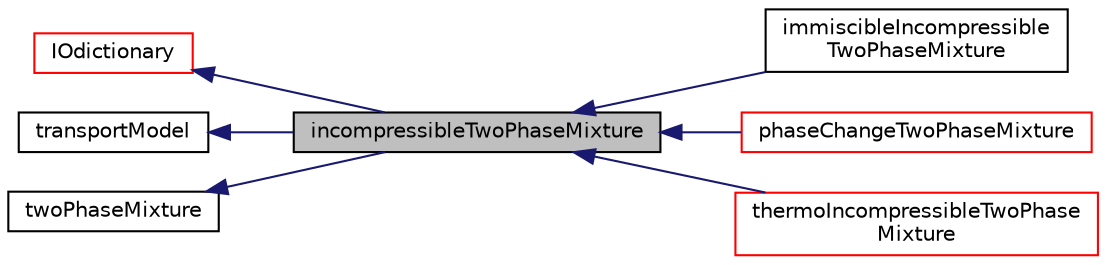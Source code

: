 digraph "incompressibleTwoPhaseMixture"
{
  bgcolor="transparent";
  edge [fontname="Helvetica",fontsize="10",labelfontname="Helvetica",labelfontsize="10"];
  node [fontname="Helvetica",fontsize="10",shape=record];
  rankdir="LR";
  Node1 [label="incompressibleTwoPhaseMixture",height=0.2,width=0.4,color="black", fillcolor="grey75", style="filled" fontcolor="black"];
  Node2 -> Node1 [dir="back",color="midnightblue",fontsize="10",style="solid",fontname="Helvetica"];
  Node2 [label="IOdictionary",height=0.2,width=0.4,color="red",URL="$classFoam_1_1IOdictionary.html",tooltip="IOdictionary is derived from dictionary and IOobject to give the dictionary automatic IO functionalit..."];
  Node3 -> Node1 [dir="back",color="midnightblue",fontsize="10",style="solid",fontname="Helvetica"];
  Node3 [label="transportModel",height=0.2,width=0.4,color="black",URL="$classFoam_1_1transportModel.html",tooltip="Base-class for all transport models used by the incompressible turbulence models. ..."];
  Node4 -> Node1 [dir="back",color="midnightblue",fontsize="10",style="solid",fontname="Helvetica"];
  Node4 [label="twoPhaseMixture",height=0.2,width=0.4,color="black",URL="$classFoam_1_1twoPhaseMixture.html",tooltip="A two-phase mixture model. "];
  Node1 -> Node5 [dir="back",color="midnightblue",fontsize="10",style="solid",fontname="Helvetica"];
  Node5 [label="immiscibleIncompressible\lTwoPhaseMixture",height=0.2,width=0.4,color="black",URL="$classFoam_1_1immiscibleIncompressibleTwoPhaseMixture.html",tooltip="An immiscible incompressible two-phase mixture transport model. "];
  Node1 -> Node6 [dir="back",color="midnightblue",fontsize="10",style="solid",fontname="Helvetica"];
  Node6 [label="phaseChangeTwoPhaseMixture",height=0.2,width=0.4,color="red",URL="$classFoam_1_1phaseChangeTwoPhaseMixture.html"];
  Node1 -> Node7 [dir="back",color="midnightblue",fontsize="10",style="solid",fontname="Helvetica"];
  Node7 [label="thermoIncompressibleTwoPhase\lMixture",height=0.2,width=0.4,color="red",URL="$classFoam_1_1thermoIncompressibleTwoPhaseMixture.html",tooltip="A two-phase incompressible transportModel. "];
}
